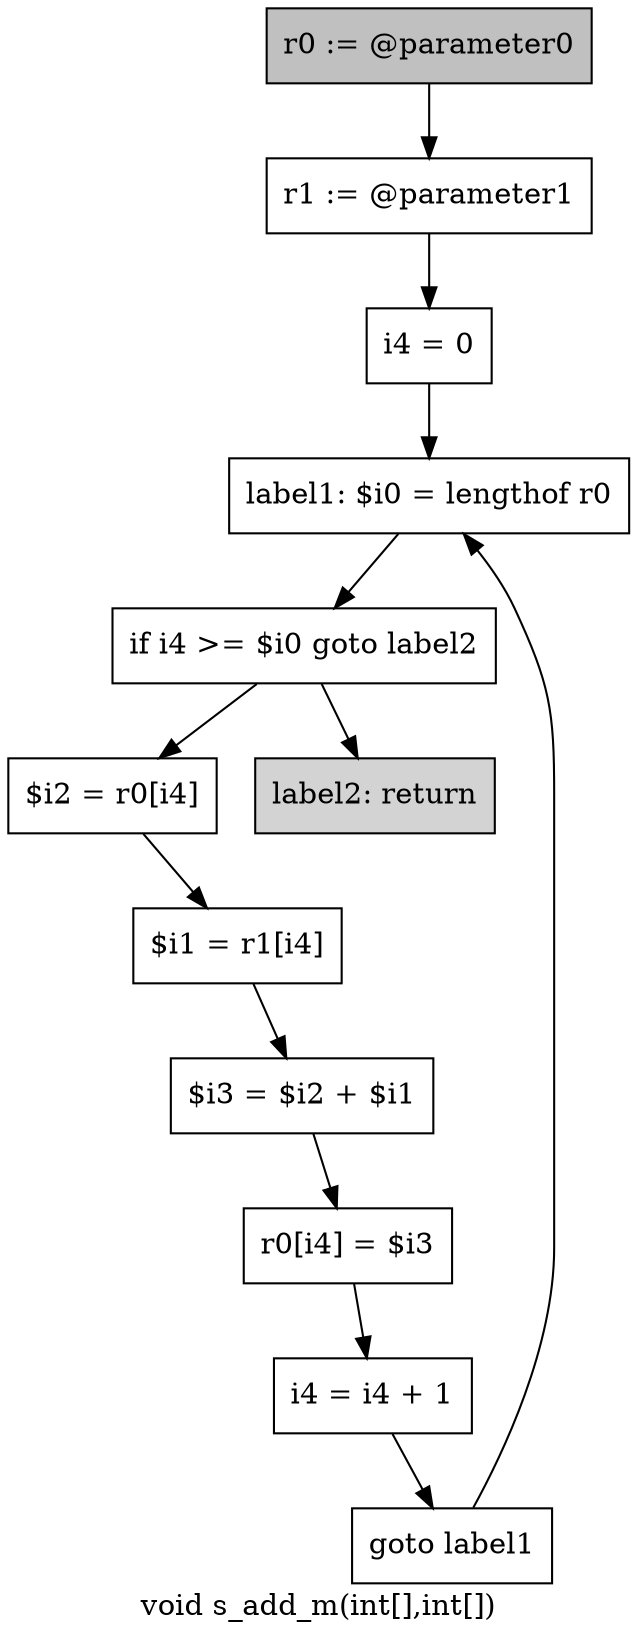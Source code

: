 digraph "void s_add_m(int[],int[])" {
    label="void s_add_m(int[],int[])";
    node [shape=box];
    "0" [style=filled,fillcolor=gray,label="r0 := @parameter0",];
    "1" [label="r1 := @parameter1",];
    "0"->"1";
    "2" [label="i4 = 0",];
    "1"->"2";
    "3" [label="label1: $i0 = lengthof r0",];
    "2"->"3";
    "4" [label="if i4 >= $i0 goto label2",];
    "3"->"4";
    "5" [label="$i2 = r0[i4]",];
    "4"->"5";
    "11" [style=filled,fillcolor=lightgray,label="label2: return",];
    "4"->"11";
    "6" [label="$i1 = r1[i4]",];
    "5"->"6";
    "7" [label="$i3 = $i2 + $i1",];
    "6"->"7";
    "8" [label="r0[i4] = $i3",];
    "7"->"8";
    "9" [label="i4 = i4 + 1",];
    "8"->"9";
    "10" [label="goto label1",];
    "9"->"10";
    "10"->"3";
}
